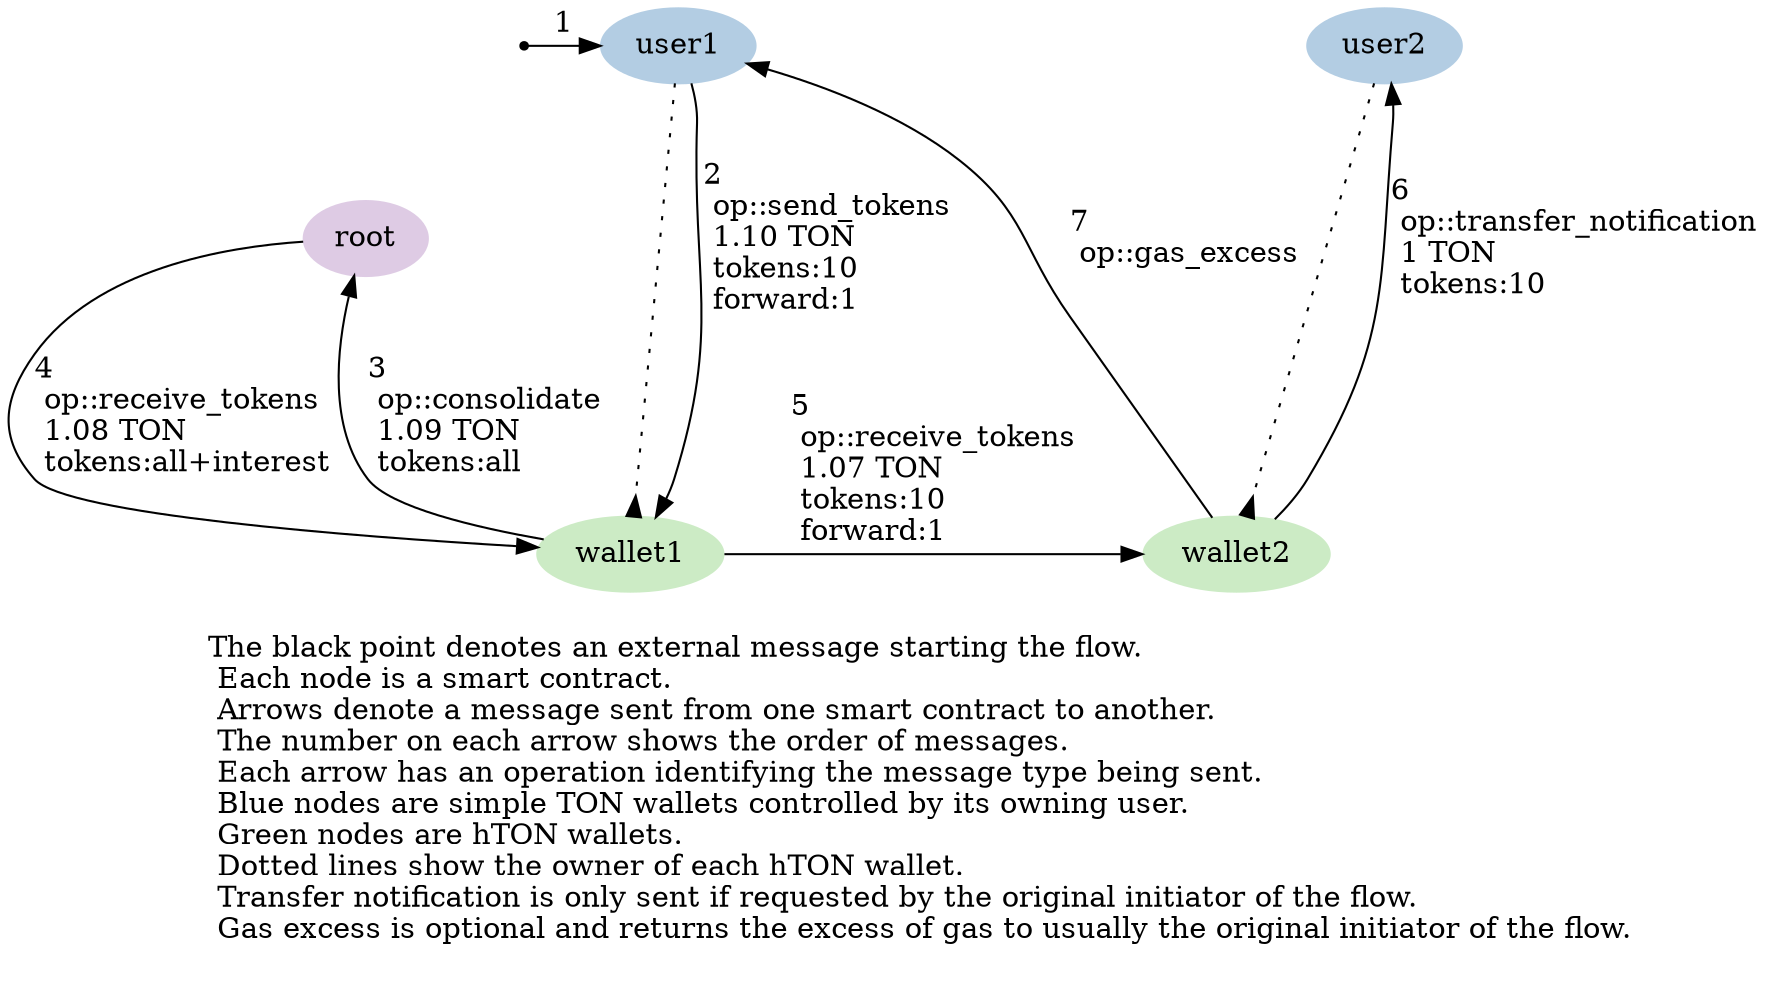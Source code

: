 digraph {
    label="
        The black point denotes an external message starting the flow.\l \
        Each node is a smart contract.\l \
        Arrows denote a message sent from one smart contract to another.\l \
        The number on each arrow shows the order of messages.\l \
        Each arrow has an operation identifying the message type being sent.\l \
        Blue nodes are simple TON wallets controlled by its owning user.\l \
        Green nodes are hTON wallets.\l \
        Dotted lines show the owner of each hTON wallet.\l \
        Transfer notification is only sent if requested by the original initiator of the flow.\l \
        Gas excess is optional and returns the excess of gas to usually the original initiator of the flow.\l \
        "
    node [ colorscheme=pastel19 style=filled ]

    /* Entities */
    external [ shape=point ]
    user1 [ color=2 ]
    user2 [ color=2 ]
    root [ color=4 ]
    wallet1 [ color=3 ]
    wallet2 [ color=3 ]

    /* Relationships */
    user1 -> wallet1 [ arrowhead=inv style=dotted ]
    user2 -> wallet2 [ arrowhead=inv style=dotted ]
    user1 -> root [ style=invis] // just to put root on a lower level
    external -> user1 [ label="1" ]
    user1 -> wallet1 [ label="2\l op::send_tokens\l 1.10 TON\l tokens:10\l forward:1\l" ]
    wallet1 -> root [ label="3\l op::consolidate\l 1.09 TON\l tokens:all\l" ]
    root -> wallet1 [ label="4\l op::receive_tokens\l 1.08 TON\l tokens:all+interest\l" ]
    wallet1 -> wallet2 [ label="5\l op::receive_tokens\l 1.07 TON\l tokens:10\l forward:1\l" ]
    wallet2 -> user2 [ label="6\l op::transfer_notification\l 1 TON\l tokens:10\l" ]
    wallet2 -> user1 [ label="7\l op::gas_excess\l" ]

    /* Ranks */
    { rank=min external user1 user2 }
    { rank=max wallet1 wallet2 }
}
